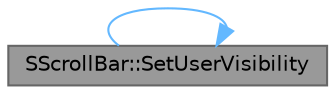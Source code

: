 digraph "SScrollBar::SetUserVisibility"
{
 // INTERACTIVE_SVG=YES
 // LATEX_PDF_SIZE
  bgcolor="transparent";
  edge [fontname=Helvetica,fontsize=10,labelfontname=Helvetica,labelfontsize=10];
  node [fontname=Helvetica,fontsize=10,shape=box,height=0.2,width=0.4];
  rankdir="LR";
  Node1 [id="Node000001",label="SScrollBar::SetUserVisibility",height=0.2,width=0.4,color="gray40", fillcolor="grey60", style="filled", fontcolor="black",tooltip="Set UserVisibility attribute."];
  Node1 -> Node1 [id="edge1_Node000001_Node000001",color="steelblue1",style="solid",tooltip=" "];
}
